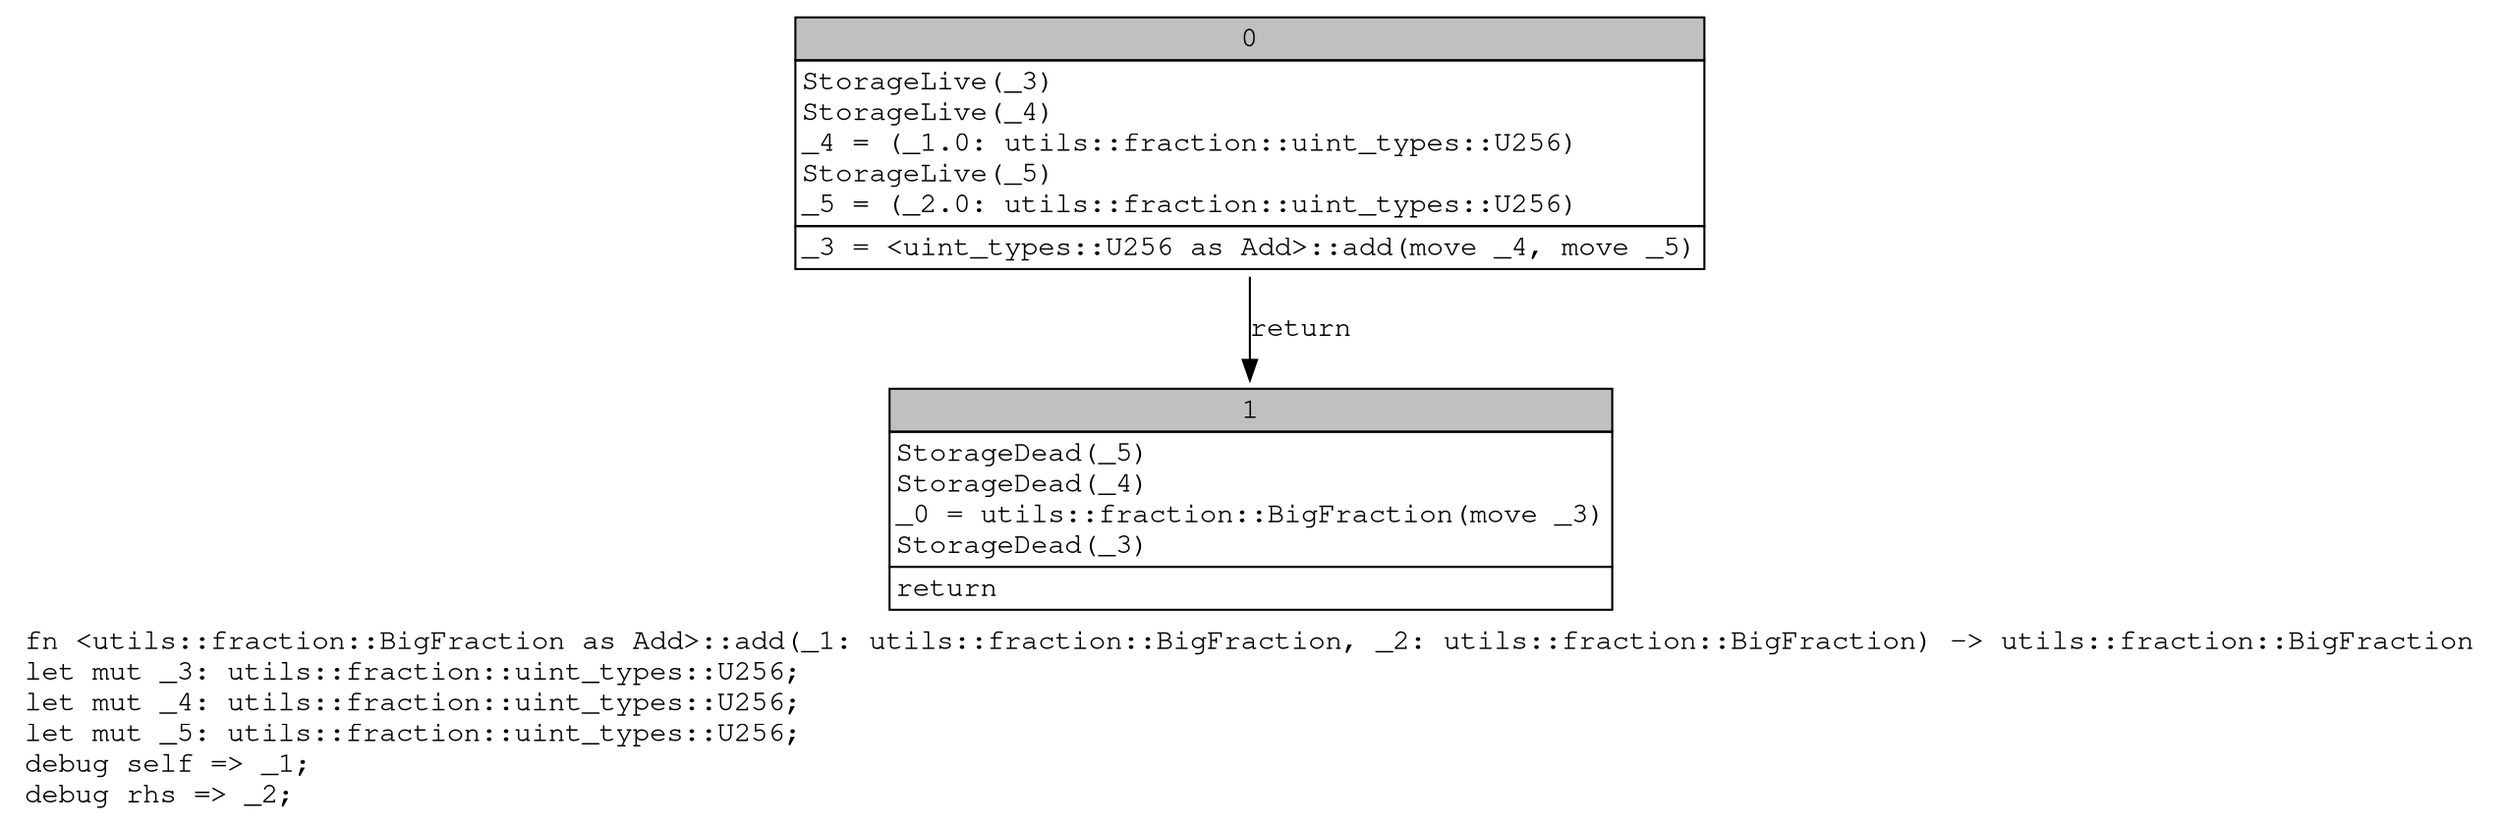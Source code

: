 digraph Mir_0_2438 {
    graph [fontname="Courier, monospace"];
    node [fontname="Courier, monospace"];
    edge [fontname="Courier, monospace"];
    label=<fn &lt;utils::fraction::BigFraction as Add&gt;::add(_1: utils::fraction::BigFraction, _2: utils::fraction::BigFraction) -&gt; utils::fraction::BigFraction<br align="left"/>let mut _3: utils::fraction::uint_types::U256;<br align="left"/>let mut _4: utils::fraction::uint_types::U256;<br align="left"/>let mut _5: utils::fraction::uint_types::U256;<br align="left"/>debug self =&gt; _1;<br align="left"/>debug rhs =&gt; _2;<br align="left"/>>;
    bb0__0_2438 [shape="none", label=<<table border="0" cellborder="1" cellspacing="0"><tr><td bgcolor="gray" align="center" colspan="1">0</td></tr><tr><td align="left" balign="left">StorageLive(_3)<br/>StorageLive(_4)<br/>_4 = (_1.0: utils::fraction::uint_types::U256)<br/>StorageLive(_5)<br/>_5 = (_2.0: utils::fraction::uint_types::U256)<br/></td></tr><tr><td align="left">_3 = &lt;uint_types::U256 as Add&gt;::add(move _4, move _5)</td></tr></table>>];
    bb1__0_2438 [shape="none", label=<<table border="0" cellborder="1" cellspacing="0"><tr><td bgcolor="gray" align="center" colspan="1">1</td></tr><tr><td align="left" balign="left">StorageDead(_5)<br/>StorageDead(_4)<br/>_0 = utils::fraction::BigFraction(move _3)<br/>StorageDead(_3)<br/></td></tr><tr><td align="left">return</td></tr></table>>];
    bb0__0_2438 -> bb1__0_2438 [label="return"];
}

